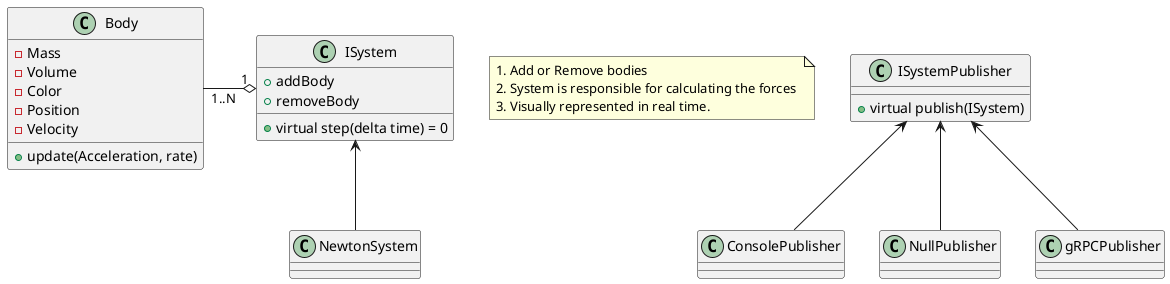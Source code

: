 @startuml nbodysystem
note as N1
1. Add or Remove bodies
2. System is responsible for calculating the forces 
3. Visually represented in real time.
end note


Class Body {
    - Mass
    - Volume
    - Color
    - Position
    - Velocity
+ update(Acceleration, rate)
}
Class ISystem {
    +addBody
    +removeBody
    + virtual step(delta time) = 0
}

class NewtonSystem {

}

ISystem <-- NewtonSystem

class ISystemPublisher {
    + virtual publish(ISystem)
}

ISystemPublisher <-- ConsolePublisher
ISystemPublisher <-- NullPublisher
ISystemPublisher <-- gRPCPublisher

Body "1..N" -o "1" ISystem : "     "

@enduml